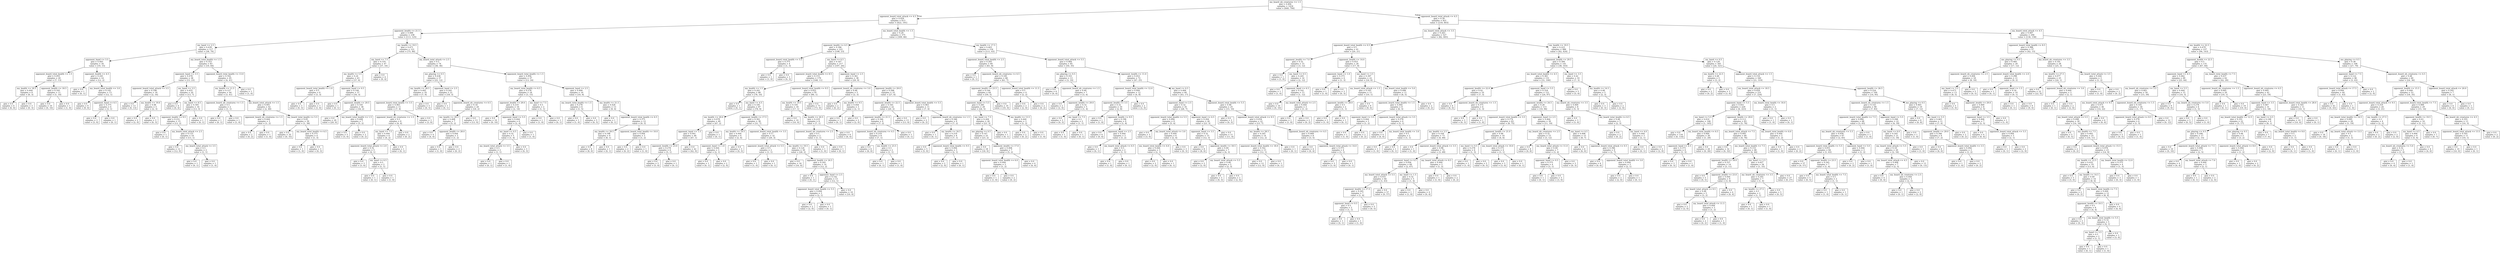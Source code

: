 digraph Tree {
node [shape=box] ;
0 [label="my_board_nb_creatures <= 1.5\ngini = 0.494\nsamples = 1434\nvalue = [640, 794]"] ;
1 [label="opponent_board_total_attack <= 4.5\ngini = 0.429\nsamples = 613\nvalue = [422, 191]"] ;
0 -> 1 [labeldistance=2.5, labelangle=45, headlabel="True"] ;
2 [label="opponent_health <= 21.5\ngini = 0.499\nsamples = 238\nvalue = [113, 125]"] ;
1 -> 2 ;
3 [label="my_hand <= 2.5\ngini = 0.439\nsamples = 117\nvalue = [38, 79]"] ;
2 -> 3 ;
4 [label="opponent_hand <= 3.5\ngini = 0.493\nsamples = 34\nvalue = [19, 15]"] ;
3 -> 4 ;
5 [label="opponent_board_total_health <= 1.5\ngini = 0.455\nsamples = 20\nvalue = [7, 13]"] ;
4 -> 5 ;
6 [label="my_health <= 18.5\ngini = 0.444\nsamples = 9\nvalue = [6, 3]"] ;
5 -> 6 ;
7 [label="gini = 0.0\nsamples = 6\nvalue = [6, 0]"] ;
6 -> 7 ;
8 [label="gini = 0.0\nsamples = 3\nvalue = [0, 3]"] ;
6 -> 8 ;
9 [label="opponent_health <= 18.5\ngini = 0.165\nsamples = 11\nvalue = [1, 10]"] ;
5 -> 9 ;
10 [label="gini = 0.0\nsamples = 10\nvalue = [0, 10]"] ;
9 -> 10 ;
11 [label="gini = 0.0\nsamples = 1\nvalue = [1, 0]"] ;
9 -> 11 ;
12 [label="opponent_health <= 4.5\ngini = 0.245\nsamples = 14\nvalue = [12, 2]"] ;
4 -> 12 ;
13 [label="gini = 0.0\nsamples = 1\nvalue = [0, 1]"] ;
12 -> 13 ;
14 [label="my_board_total_health <= 3.0\ngini = 0.142\nsamples = 13\nvalue = [12, 1]"] ;
12 -> 14 ;
15 [label="gini = 0.0\nsamples = 9\nvalue = [9, 0]"] ;
14 -> 15 ;
16 [label="opponent_hand <= 6.5\ngini = 0.375\nsamples = 4\nvalue = [3, 1]"] ;
14 -> 16 ;
17 [label="gini = 0.0\nsamples = 3\nvalue = [3, 0]"] ;
16 -> 17 ;
18 [label="gini = 0.0\nsamples = 1\nvalue = [0, 1]"] ;
16 -> 18 ;
19 [label="my_board_total_health <= 1.5\ngini = 0.353\nsamples = 83\nvalue = [19, 64]"] ;
3 -> 19 ;
20 [label="opponent_hand <= 3.5\ngini = 0.478\nsamples = 38\nvalue = [15, 23]"] ;
19 -> 20 ;
21 [label="opponent_board_total_attack <= 3.5\ngini = 0.198\nsamples = 18\nvalue = [2, 16]"] ;
20 -> 21 ;
22 [label="gini = 0.0\nsamples = 13\nvalue = [0, 13]"] ;
21 -> 22 ;
23 [label="my_health <= 19.0\ngini = 0.48\nsamples = 5\nvalue = [2, 3]"] ;
21 -> 23 ;
24 [label="gini = 0.0\nsamples = 2\nvalue = [2, 0]"] ;
23 -> 24 ;
25 [label="gini = 0.0\nsamples = 3\nvalue = [0, 3]"] ;
23 -> 25 ;
26 [label="my_hand <= 3.5\ngini = 0.455\nsamples = 20\nvalue = [13, 7]"] ;
20 -> 26 ;
27 [label="gini = 0.0\nsamples = 4\nvalue = [0, 4]"] ;
26 -> 27 ;
28 [label="my_hand <= 8.5\ngini = 0.305\nsamples = 16\nvalue = [13, 3]"] ;
26 -> 28 ;
29 [label="opponent_health <= 9.5\ngini = 0.231\nsamples = 15\nvalue = [13, 2]"] ;
28 -> 29 ;
30 [label="gini = 0.0\nsamples = 1\nvalue = [0, 1]"] ;
29 -> 30 ;
31 [label="my_board_total_attack <= 2.5\ngini = 0.133\nsamples = 14\nvalue = [13, 1]"] ;
29 -> 31 ;
32 [label="gini = 0.0\nsamples = 12\nvalue = [12, 0]"] ;
31 -> 32 ;
33 [label="my_board_total_attack <= 3.5\ngini = 0.5\nsamples = 2\nvalue = [1, 1]"] ;
31 -> 33 ;
34 [label="gini = 0.0\nsamples = 1\nvalue = [0, 1]"] ;
33 -> 34 ;
35 [label="gini = 0.0\nsamples = 1\nvalue = [1, 0]"] ;
33 -> 35 ;
36 [label="gini = 0.0\nsamples = 1\nvalue = [0, 1]"] ;
28 -> 36 ;
37 [label="opponent_board_total_health <= 13.0\ngini = 0.162\nsamples = 45\nvalue = [4, 41]"] ;
19 -> 37 ;
38 [label="my_health <= 11.5\ngini = 0.127\nsamples = 44\nvalue = [3, 41]"] ;
37 -> 38 ;
39 [label="opponent_board_nb_creatures <= 1.5\ngini = 0.5\nsamples = 2\nvalue = [1, 1]"] ;
38 -> 39 ;
40 [label="gini = 0.0\nsamples = 1\nvalue = [0, 1]"] ;
39 -> 40 ;
41 [label="gini = 0.0\nsamples = 1\nvalue = [1, 0]"] ;
39 -> 41 ;
42 [label="my_board_total_attack <= 1.5\ngini = 0.091\nsamples = 42\nvalue = [2, 40]"] ;
38 -> 42 ;
43 [label="opponent_board_nb_creatures <= 1.5\ngini = 0.444\nsamples = 3\nvalue = [1, 2]"] ;
42 -> 43 ;
44 [label="gini = 0.0\nsamples = 2\nvalue = [0, 2]"] ;
43 -> 44 ;
45 [label="gini = 0.0\nsamples = 1\nvalue = [1, 0]"] ;
43 -> 45 ;
46 [label="my_board_total_health <= 5.5\ngini = 0.05\nsamples = 39\nvalue = [1, 38]"] ;
42 -> 46 ;
47 [label="gini = 0.0\nsamples = 35\nvalue = [0, 35]"] ;
46 -> 47 ;
48 [label="my_board_total_health <= 6.5\ngini = 0.375\nsamples = 4\nvalue = [1, 3]"] ;
46 -> 48 ;
49 [label="gini = 0.0\nsamples = 1\nvalue = [1, 0]"] ;
48 -> 49 ;
50 [label="gini = 0.0\nsamples = 3\nvalue = [0, 3]"] ;
48 -> 50 ;
51 [label="gini = 0.0\nsamples = 1\nvalue = [1, 0]"] ;
37 -> 51 ;
52 [label="my_health <= 19.5\ngini = 0.471\nsamples = 121\nvalue = [75, 46]"] ;
2 -> 52 ;
53 [label="my_hand <= 7.5\ngini = 0.335\nsamples = 47\nvalue = [37, 10]"] ;
52 -> 53 ;
54 [label="my_health <= 5.5\ngini = 0.24\nsamples = 43\nvalue = [37, 6]"] ;
53 -> 54 ;
55 [label="opponent_board_total_health <= 1.0\ngini = 0.5\nsamples = 6\nvalue = [3, 3]"] ;
54 -> 55 ;
56 [label="gini = 0.0\nsamples = 3\nvalue = [0, 3]"] ;
55 -> 56 ;
57 [label="gini = 0.0\nsamples = 3\nvalue = [3, 0]"] ;
55 -> 57 ;
58 [label="opponent_hand <= 0.5\ngini = 0.149\nsamples = 37\nvalue = [34, 3]"] ;
54 -> 58 ;
59 [label="gini = 0.0\nsamples = 1\nvalue = [0, 1]"] ;
58 -> 59 ;
60 [label="opponent_health <= 29.5\ngini = 0.105\nsamples = 36\nvalue = [34, 2]"] ;
58 -> 60 ;
61 [label="gini = 0.0\nsamples = 29\nvalue = [29, 0]"] ;
60 -> 61 ;
62 [label="my_board_total_health <= 1.5\ngini = 0.408\nsamples = 7\nvalue = [5, 2]"] ;
60 -> 62 ;
63 [label="gini = 0.0\nsamples = 5\nvalue = [5, 0]"] ;
62 -> 63 ;
64 [label="gini = 0.0\nsamples = 2\nvalue = [0, 2]"] ;
62 -> 64 ;
65 [label="gini = 0.0\nsamples = 4\nvalue = [0, 4]"] ;
53 -> 65 ;
66 [label="my_board_total_attack <= 2.5\ngini = 0.5\nsamples = 74\nvalue = [38, 36]"] ;
52 -> 66 ;
67 [label="me_playing <= 0.5\ngini = 0.438\nsamples = 37\nvalue = [25, 12]"] ;
66 -> 67 ;
68 [label="my_health <= 28.5\ngini = 0.492\nsamples = 16\nvalue = [7, 9]"] ;
67 -> 68 ;
69 [label="opponent_board_total_health <= 3.5\ngini = 0.463\nsamples = 11\nvalue = [7, 4]"] ;
68 -> 69 ;
70 [label="opponent_board_nb_creatures <= 1.5\ngini = 0.5\nsamples = 8\nvalue = [4, 4]"] ;
69 -> 70 ;
71 [label="my_hand <= 7.5\ngini = 0.444\nsamples = 6\nvalue = [4, 2]"] ;
70 -> 71 ;
72 [label="opponent_board_total_attack <= 2.0\ngini = 0.32\nsamples = 5\nvalue = [4, 1]"] ;
71 -> 72 ;
73 [label="gini = 0.0\nsamples = 3\nvalue = [3, 0]"] ;
72 -> 73 ;
74 [label="my_hand <= 6.5\ngini = 0.5\nsamples = 2\nvalue = [1, 1]"] ;
72 -> 74 ;
75 [label="gini = 0.0\nsamples = 1\nvalue = [0, 1]"] ;
74 -> 75 ;
76 [label="gini = 0.0\nsamples = 1\nvalue = [1, 0]"] ;
74 -> 76 ;
77 [label="gini = 0.0\nsamples = 1\nvalue = [0, 1]"] ;
71 -> 77 ;
78 [label="gini = 0.0\nsamples = 2\nvalue = [0, 2]"] ;
70 -> 78 ;
79 [label="gini = 0.0\nsamples = 3\nvalue = [3, 0]"] ;
69 -> 79 ;
80 [label="gini = 0.0\nsamples = 5\nvalue = [0, 5]"] ;
68 -> 80 ;
81 [label="opponent_hand <= 2.5\ngini = 0.245\nsamples = 21\nvalue = [18, 3]"] ;
67 -> 81 ;
82 [label="gini = 0.0\nsamples = 1\nvalue = [0, 1]"] ;
81 -> 82 ;
83 [label="opponent_board_nb_creatures <= 0.5\ngini = 0.18\nsamples = 20\nvalue = [18, 2]"] ;
81 -> 83 ;
84 [label="my_health <= 29.5\ngini = 0.408\nsamples = 7\nvalue = [5, 2]"] ;
83 -> 84 ;
85 [label="gini = 0.0\nsamples = 4\nvalue = [4, 0]"] ;
84 -> 85 ;
86 [label="opponent_health <= 28.0\ngini = 0.444\nsamples = 3\nvalue = [1, 2]"] ;
84 -> 86 ;
87 [label="gini = 0.0\nsamples = 1\nvalue = [1, 0]"] ;
86 -> 87 ;
88 [label="gini = 0.0\nsamples = 2\nvalue = [0, 2]"] ;
86 -> 88 ;
89 [label="gini = 0.0\nsamples = 13\nvalue = [13, 0]"] ;
83 -> 89 ;
90 [label="opponent_board_total_health <= 1.5\ngini = 0.456\nsamples = 37\nvalue = [13, 24]"] ;
66 -> 90 ;
91 [label="my_board_total_health <= 6.5\ngini = 0.278\nsamples = 18\nvalue = [3, 15]"] ;
90 -> 91 ;
92 [label="opponent_health <= 29.0\ngini = 0.219\nsamples = 16\nvalue = [2, 14]"] ;
91 -> 92 ;
93 [label="gini = 0.0\nsamples = 10\nvalue = [0, 10]"] ;
92 -> 93 ;
94 [label="opponent_hand <= 5.5\ngini = 0.444\nsamples = 6\nvalue = [2, 4]"] ;
92 -> 94 ;
95 [label="my_hand <= 4.5\ngini = 0.32\nsamples = 5\nvalue = [1, 4]"] ;
94 -> 95 ;
96 [label="my_board_total_attack <= 3.5\ngini = 0.5\nsamples = 2\nvalue = [1, 1]"] ;
95 -> 96 ;
97 [label="gini = 0.0\nsamples = 1\nvalue = [0, 1]"] ;
96 -> 97 ;
98 [label="gini = 0.0\nsamples = 1\nvalue = [1, 0]"] ;
96 -> 98 ;
99 [label="gini = 0.0\nsamples = 3\nvalue = [0, 3]"] ;
95 -> 99 ;
100 [label="gini = 0.0\nsamples = 1\nvalue = [1, 0]"] ;
94 -> 100 ;
101 [label="my_hand <= 7.5\ngini = 0.5\nsamples = 2\nvalue = [1, 1]"] ;
91 -> 101 ;
102 [label="gini = 0.0\nsamples = 1\nvalue = [1, 0]"] ;
101 -> 102 ;
103 [label="gini = 0.0\nsamples = 1\nvalue = [0, 1]"] ;
101 -> 103 ;
104 [label="opponent_hand <= 2.5\ngini = 0.499\nsamples = 19\nvalue = [10, 9]"] ;
90 -> 104 ;
105 [label="my_board_total_health <= 1.5\ngini = 0.278\nsamples = 6\nvalue = [1, 5]"] ;
104 -> 105 ;
106 [label="gini = 0.0\nsamples = 1\nvalue = [1, 0]"] ;
105 -> 106 ;
107 [label="gini = 0.0\nsamples = 5\nvalue = [0, 5]"] ;
105 -> 107 ;
108 [label="my_health <= 21.5\ngini = 0.426\nsamples = 13\nvalue = [9, 4]"] ;
104 -> 108 ;
109 [label="gini = 0.0\nsamples = 1\nvalue = [0, 1]"] ;
108 -> 109 ;
110 [label="opponent_board_total_health <= 6.5\ngini = 0.375\nsamples = 12\nvalue = [9, 3]"] ;
108 -> 110 ;
111 [label="my_health <= 29.5\ngini = 0.198\nsamples = 9\nvalue = [8, 1]"] ;
110 -> 111 ;
112 [label="gini = 0.0\nsamples = 8\nvalue = [8, 0]"] ;
111 -> 112 ;
113 [label="gini = 0.0\nsamples = 1\nvalue = [0, 1]"] ;
111 -> 113 ;
114 [label="opponent_board_total_health <= 10.0\ngini = 0.444\nsamples = 3\nvalue = [1, 2]"] ;
110 -> 114 ;
115 [label="gini = 0.0\nsamples = 2\nvalue = [0, 2]"] ;
114 -> 115 ;
116 [label="gini = 0.0\nsamples = 1\nvalue = [1, 0]"] ;
114 -> 116 ;
117 [label="my_board_total_health <= 1.5\ngini = 0.29\nsamples = 375\nvalue = [309, 66]"] ;
1 -> 117 ;
118 [label="opponent_health <= 4.5\ngini = 0.186\nsamples = 221\nvalue = [198, 23]"] ;
117 -> 118 ;
119 [label="opponent_board_total_health <= 5.5\ngini = 0.375\nsamples = 4\nvalue = [1, 3]"] ;
118 -> 119 ;
120 [label="gini = 0.0\nsamples = 1\nvalue = [1, 0]"] ;
119 -> 120 ;
121 [label="gini = 0.0\nsamples = 3\nvalue = [0, 3]"] ;
119 -> 121 ;
122 [label="my_hand <= 6.5\ngini = 0.167\nsamples = 217\nvalue = [197, 20]"] ;
118 -> 122 ;
123 [label="opponent_board_total_health <= 8.5\ngini = 0.115\nsamples = 179\nvalue = [168, 11]"] ;
122 -> 123 ;
124 [label="my_health <= 1.5\ngini = 0.201\nsamples = 88\nvalue = [78, 10]"] ;
123 -> 124 ;
125 [label="gini = 0.0\nsamples = 1\nvalue = [0, 1]"] ;
124 -> 125 ;
126 [label="my_hand <= 4.5\ngini = 0.185\nsamples = 87\nvalue = [78, 9]"] ;
124 -> 126 ;
127 [label="my_health <= 29.0\ngini = 0.078\nsamples = 49\nvalue = [47, 2]"] ;
126 -> 127 ;
128 [label="opponent_hand <= 1.5\ngini = 0.041\nsamples = 48\nvalue = [47, 1]"] ;
127 -> 128 ;
129 [label="opponent_health <= 23.0\ngini = 0.278\nsamples = 6\nvalue = [5, 1]"] ;
128 -> 129 ;
130 [label="gini = 0.0\nsamples = 5\nvalue = [5, 0]"] ;
129 -> 130 ;
131 [label="gini = 0.0\nsamples = 1\nvalue = [0, 1]"] ;
129 -> 131 ;
132 [label="gini = 0.0\nsamples = 42\nvalue = [42, 0]"] ;
128 -> 132 ;
133 [label="gini = 0.0\nsamples = 1\nvalue = [0, 1]"] ;
127 -> 133 ;
134 [label="opponent_health <= 17.5\ngini = 0.301\nsamples = 38\nvalue = [31, 7]"] ;
126 -> 134 ;
135 [label="my_health <= 19.5\ngini = 0.444\nsamples = 6\nvalue = [2, 4]"] ;
134 -> 135 ;
136 [label="opponent_hand <= 1.0\ngini = 0.444\nsamples = 3\nvalue = [2, 1]"] ;
135 -> 136 ;
137 [label="gini = 0.0\nsamples = 1\nvalue = [0, 1]"] ;
136 -> 137 ;
138 [label="gini = 0.0\nsamples = 2\nvalue = [2, 0]"] ;
136 -> 138 ;
139 [label="gini = 0.0\nsamples = 3\nvalue = [0, 3]"] ;
135 -> 139 ;
140 [label="opponent_board_total_health <= 3.5\ngini = 0.17\nsamples = 32\nvalue = [29, 3]"] ;
134 -> 140 ;
141 [label="opponent_board_total_attack <= 5.5\ngini = 0.5\nsamples = 2\nvalue = [1, 1]"] ;
140 -> 141 ;
142 [label="gini = 0.0\nsamples = 1\nvalue = [1, 0]"] ;
141 -> 142 ;
143 [label="gini = 0.0\nsamples = 1\nvalue = [0, 1]"] ;
141 -> 143 ;
144 [label="my_health <= 19.5\ngini = 0.124\nsamples = 30\nvalue = [28, 2]"] ;
140 -> 144 ;
145 [label="gini = 0.0\nsamples = 16\nvalue = [16, 0]"] ;
144 -> 145 ;
146 [label="opponent_health <= 24.5\ngini = 0.245\nsamples = 14\nvalue = [12, 2]"] ;
144 -> 146 ;
147 [label="gini = 0.0\nsamples = 1\nvalue = [0, 1]"] ;
146 -> 147 ;
148 [label="opponent_hand <= 2.5\ngini = 0.142\nsamples = 13\nvalue = [12, 1]"] ;
146 -> 148 ;
149 [label="opponent_board_total_health <= 5.5\ngini = 0.444\nsamples = 3\nvalue = [2, 1]"] ;
148 -> 149 ;
150 [label="gini = 0.0\nsamples = 2\nvalue = [2, 0]"] ;
149 -> 150 ;
151 [label="gini = 0.0\nsamples = 1\nvalue = [0, 1]"] ;
149 -> 151 ;
152 [label="gini = 0.0\nsamples = 10\nvalue = [10, 0]"] ;
148 -> 152 ;
153 [label="opponent_board_total_health <= 9.5\ngini = 0.022\nsamples = 91\nvalue = [90, 1]"] ;
123 -> 153 ;
154 [label="my_health <= 19.5\ngini = 0.105\nsamples = 18\nvalue = [17, 1]"] ;
153 -> 154 ;
155 [label="gini = 0.0\nsamples = 10\nvalue = [10, 0]"] ;
154 -> 155 ;
156 [label="my_health <= 20.5\ngini = 0.219\nsamples = 8\nvalue = [7, 1]"] ;
154 -> 156 ;
157 [label="opponent_board_nb_creatures <= 2.5\ngini = 0.5\nsamples = 2\nvalue = [1, 1]"] ;
156 -> 157 ;
158 [label="gini = 0.0\nsamples = 1\nvalue = [1, 0]"] ;
157 -> 158 ;
159 [label="gini = 0.0\nsamples = 1\nvalue = [0, 1]"] ;
157 -> 159 ;
160 [label="gini = 0.0\nsamples = 6\nvalue = [6, 0]"] ;
156 -> 160 ;
161 [label="gini = 0.0\nsamples = 73\nvalue = [73, 0]"] ;
153 -> 161 ;
162 [label="opponent_hand <= 2.5\ngini = 0.361\nsamples = 38\nvalue = [29, 9]"] ;
122 -> 162 ;
163 [label="opponent_board_nb_creatures <= 3.0\ngini = 0.48\nsamples = 5\nvalue = [2, 3]"] ;
162 -> 163 ;
164 [label="gini = 0.0\nsamples = 2\nvalue = [0, 2]"] ;
163 -> 164 ;
165 [label="my_health <= 9.5\ngini = 0.444\nsamples = 3\nvalue = [2, 1]"] ;
163 -> 165 ;
166 [label="gini = 0.0\nsamples = 1\nvalue = [0, 1]"] ;
165 -> 166 ;
167 [label="gini = 0.0\nsamples = 2\nvalue = [2, 0]"] ;
165 -> 167 ;
168 [label="opponent_health <= 29.0\ngini = 0.298\nsamples = 33\nvalue = [27, 6]"] ;
162 -> 168 ;
169 [label="opponent_health <= 22.5\ngini = 0.165\nsamples = 22\nvalue = [20, 2]"] ;
168 -> 169 ;
170 [label="opponent_health <= 21.5\ngini = 0.346\nsamples = 9\nvalue = [7, 2]"] ;
169 -> 170 ;
171 [label="opponent_board_nb_creatures <= 4.5\ngini = 0.219\nsamples = 8\nvalue = [7, 1]"] ;
170 -> 171 ;
172 [label="gini = 0.0\nsamples = 6\nvalue = [6, 0]"] ;
171 -> 172 ;
173 [label="my_health <= 23.5\ngini = 0.5\nsamples = 2\nvalue = [1, 1]"] ;
171 -> 173 ;
174 [label="gini = 0.0\nsamples = 1\nvalue = [0, 1]"] ;
173 -> 174 ;
175 [label="gini = 0.0\nsamples = 1\nvalue = [1, 0]"] ;
173 -> 175 ;
176 [label="gini = 0.0\nsamples = 1\nvalue = [0, 1]"] ;
170 -> 176 ;
177 [label="gini = 0.0\nsamples = 13\nvalue = [13, 0]"] ;
169 -> 177 ;
178 [label="opponent_board_total_health <= 5.5\ngini = 0.463\nsamples = 11\nvalue = [7, 4]"] ;
168 -> 178 ;
179 [label="gini = 0.0\nsamples = 2\nvalue = [0, 2]"] ;
178 -> 179 ;
180 [label="opponent_board_nb_creatures <= 1.5\ngini = 0.346\nsamples = 9\nvalue = [7, 2]"] ;
178 -> 180 ;
181 [label="gini = 0.0\nsamples = 1\nvalue = [0, 1]"] ;
180 -> 181 ;
182 [label="my_health <= 24.5\ngini = 0.219\nsamples = 8\nvalue = [7, 1]"] ;
180 -> 182 ;
183 [label="gini = 0.0\nsamples = 5\nvalue = [5, 0]"] ;
182 -> 183 ;
184 [label="opponent_board_total_health <= 9.5\ngini = 0.444\nsamples = 3\nvalue = [2, 1]"] ;
182 -> 184 ;
185 [label="gini = 0.0\nsamples = 2\nvalue = [2, 0]"] ;
184 -> 185 ;
186 [label="gini = 0.0\nsamples = 1\nvalue = [0, 1]"] ;
184 -> 186 ;
187 [label="my_health <= 17.5\ngini = 0.403\nsamples = 154\nvalue = [111, 43]"] ;
117 -> 187 ;
188 [label="opponent_board_total_health <= 2.5\ngini = 0.205\nsamples = 69\nvalue = [61, 8]"] ;
187 -> 188 ;
189 [label="gini = 0.0\nsamples = 1\nvalue = [0, 1]"] ;
188 -> 189 ;
190 [label="opponent_board_nb_creatures <= 6.5\ngini = 0.185\nsamples = 68\nvalue = [61, 7]"] ;
188 -> 190 ;
191 [label="opponent_health <= 23.5\ngini = 0.144\nsamples = 64\nvalue = [59, 5]"] ;
190 -> 191 ;
192 [label="opponent_hand <= 5.5\ngini = 0.285\nsamples = 29\nvalue = [24, 5]"] ;
191 -> 192 ;
193 [label="my_hand <= 7.5\ngini = 0.204\nsamples = 26\nvalue = [23, 3]"] ;
192 -> 193 ;
194 [label="me_playing <= 0.5\ngini = 0.147\nsamples = 25\nvalue = [23, 2]"] ;
193 -> 194 ;
195 [label="gini = 0.0\nsamples = 18\nvalue = [18, 0]"] ;
194 -> 195 ;
196 [label="opponent_health <= 17.0\ngini = 0.408\nsamples = 7\nvalue = [5, 2]"] ;
194 -> 196 ;
197 [label="opponent_board_total_health <= 6.0\ngini = 0.444\nsamples = 3\nvalue = [1, 2]"] ;
196 -> 197 ;
198 [label="gini = 0.0\nsamples = 1\nvalue = [1, 0]"] ;
197 -> 198 ;
199 [label="gini = 0.0\nsamples = 2\nvalue = [0, 2]"] ;
197 -> 199 ;
200 [label="gini = 0.0\nsamples = 4\nvalue = [4, 0]"] ;
196 -> 200 ;
201 [label="gini = 0.0\nsamples = 1\nvalue = [0, 1]"] ;
193 -> 201 ;
202 [label="my_health <= 13.5\ngini = 0.444\nsamples = 3\nvalue = [1, 2]"] ;
192 -> 202 ;
203 [label="gini = 0.0\nsamples = 2\nvalue = [0, 2]"] ;
202 -> 203 ;
204 [label="gini = 0.0\nsamples = 1\nvalue = [1, 0]"] ;
202 -> 204 ;
205 [label="gini = 0.0\nsamples = 35\nvalue = [35, 0]"] ;
191 -> 205 ;
206 [label="opponent_board_total_health <= 11.5\ngini = 0.5\nsamples = 4\nvalue = [2, 2]"] ;
190 -> 206 ;
207 [label="gini = 0.0\nsamples = 2\nvalue = [2, 0]"] ;
206 -> 207 ;
208 [label="gini = 0.0\nsamples = 2\nvalue = [0, 2]"] ;
206 -> 208 ;
209 [label="opponent_board_total_attack <= 5.5\ngini = 0.484\nsamples = 85\nvalue = [50, 35]"] ;
187 -> 209 ;
210 [label="me_playing <= 0.5\ngini = 0.355\nsamples = 13\nvalue = [3, 10]"] ;
209 -> 210 ;
211 [label="gini = 0.0\nsamples = 6\nvalue = [0, 6]"] ;
210 -> 211 ;
212 [label="opponent_board_nb_creatures <= 1.5\ngini = 0.49\nsamples = 7\nvalue = [3, 4]"] ;
210 -> 212 ;
213 [label="gini = 0.0\nsamples = 2\nvalue = [2, 0]"] ;
212 -> 213 ;
214 [label="opponent_health <= 29.0\ngini = 0.32\nsamples = 5\nvalue = [1, 4]"] ;
212 -> 214 ;
215 [label="gini = 0.0\nsamples = 3\nvalue = [0, 3]"] ;
214 -> 215 ;
216 [label="my_hand <= 7.5\ngini = 0.5\nsamples = 2\nvalue = [1, 1]"] ;
214 -> 216 ;
217 [label="gini = 0.0\nsamples = 1\nvalue = [1, 0]"] ;
216 -> 217 ;
218 [label="gini = 0.0\nsamples = 1\nvalue = [0, 1]"] ;
216 -> 218 ;
219 [label="opponent_health <= 11.0\ngini = 0.453\nsamples = 72\nvalue = [47, 25]"] ;
209 -> 219 ;
220 [label="opponent_board_total_health <= 12.0\ngini = 0.444\nsamples = 12\nvalue = [4, 8]"] ;
219 -> 220 ;
221 [label="opponent_health <= 3.5\ngini = 0.32\nsamples = 10\nvalue = [2, 8]"] ;
220 -> 221 ;
222 [label="gini = 0.0\nsamples = 1\nvalue = [1, 0]"] ;
221 -> 222 ;
223 [label="opponent_health <= 9.5\ngini = 0.198\nsamples = 9\nvalue = [1, 8]"] ;
221 -> 223 ;
224 [label="gini = 0.0\nsamples = 6\nvalue = [0, 6]"] ;
223 -> 224 ;
225 [label="opponent_hand <= 2.5\ngini = 0.444\nsamples = 3\nvalue = [1, 2]"] ;
223 -> 225 ;
226 [label="gini = 0.0\nsamples = 1\nvalue = [0, 1]"] ;
225 -> 226 ;
227 [label="my_board_total_attack <= 6.5\ngini = 0.5\nsamples = 2\nvalue = [1, 1]"] ;
225 -> 227 ;
228 [label="gini = 0.0\nsamples = 1\nvalue = [1, 0]"] ;
227 -> 228 ;
229 [label="gini = 0.0\nsamples = 1\nvalue = [0, 1]"] ;
227 -> 229 ;
230 [label="gini = 0.0\nsamples = 2\nvalue = [2, 0]"] ;
220 -> 230 ;
231 [label="my_hand <= 4.5\ngini = 0.406\nsamples = 60\nvalue = [43, 17]"] ;
219 -> 231 ;
232 [label="opponent_hand <= 2.5\ngini = 0.32\nsamples = 35\nvalue = [28, 7]"] ;
231 -> 232 ;
233 [label="opponent_board_total_health <= 5.5\ngini = 0.494\nsamples = 9\nvalue = [5, 4]"] ;
232 -> 233 ;
234 [label="gini = 0.0\nsamples = 3\nvalue = [3, 0]"] ;
233 -> 234 ;
235 [label="my_board_total_attack <= 3.0\ngini = 0.444\nsamples = 6\nvalue = [2, 4]"] ;
233 -> 235 ;
236 [label="my_board_total_health <= 4.0\ngini = 0.444\nsamples = 3\nvalue = [2, 1]"] ;
235 -> 236 ;
237 [label="gini = 0.0\nsamples = 2\nvalue = [2, 0]"] ;
236 -> 237 ;
238 [label="gini = 0.0\nsamples = 1\nvalue = [0, 1]"] ;
236 -> 238 ;
239 [label="gini = 0.0\nsamples = 3\nvalue = [0, 3]"] ;
235 -> 239 ;
240 [label="opponent_hand <= 4.5\ngini = 0.204\nsamples = 26\nvalue = [23, 3]"] ;
232 -> 240 ;
241 [label="opponent_hand <= 3.5\ngini = 0.32\nsamples = 15\nvalue = [12, 3]"] ;
240 -> 241 ;
242 [label="gini = 0.0\nsamples = 8\nvalue = [8, 0]"] ;
241 -> 242 ;
243 [label="opponent_health <= 18.5\ngini = 0.49\nsamples = 7\nvalue = [4, 3]"] ;
241 -> 243 ;
244 [label="gini = 0.0\nsamples = 2\nvalue = [2, 0]"] ;
243 -> 244 ;
245 [label="my_board_total_attack <= 5.5\ngini = 0.48\nsamples = 5\nvalue = [2, 3]"] ;
243 -> 245 ;
246 [label="gini = 0.0\nsamples = 3\nvalue = [0, 3]"] ;
245 -> 246 ;
247 [label="gini = 0.0\nsamples = 2\nvalue = [2, 0]"] ;
245 -> 247 ;
248 [label="gini = 0.0\nsamples = 11\nvalue = [11, 0]"] ;
240 -> 248 ;
249 [label="opponent_board_total_health <= 5.5\ngini = 0.48\nsamples = 25\nvalue = [15, 10]"] ;
231 -> 249 ;
250 [label="gini = 0.0\nsamples = 3\nvalue = [0, 3]"] ;
249 -> 250 ;
251 [label="opponent_board_total_attack <= 9.5\ngini = 0.434\nsamples = 22\nvalue = [15, 7]"] ;
249 -> 251 ;
252 [label="my_health <= 28.5\ngini = 0.245\nsamples = 14\nvalue = [12, 2]"] ;
251 -> 252 ;
253 [label="opponent_board_total_health <= 18.0\ngini = 0.142\nsamples = 13\nvalue = [12, 1]"] ;
252 -> 253 ;
254 [label="gini = 0.0\nsamples = 12\nvalue = [12, 0]"] ;
253 -> 254 ;
255 [label="gini = 0.0\nsamples = 1\nvalue = [0, 1]"] ;
253 -> 255 ;
256 [label="gini = 0.0\nsamples = 1\nvalue = [0, 1]"] ;
252 -> 256 ;
257 [label="opponent_board_nb_creatures <= 4.5\ngini = 0.469\nsamples = 8\nvalue = [3, 5]"] ;
251 -> 257 ;
258 [label="gini = 0.0\nsamples = 4\nvalue = [0, 4]"] ;
257 -> 258 ;
259 [label="opponent_board_total_attack <= 14.0\ngini = 0.375\nsamples = 4\nvalue = [3, 1]"] ;
257 -> 259 ;
260 [label="gini = 0.0\nsamples = 3\nvalue = [3, 0]"] ;
259 -> 260 ;
261 [label="gini = 0.0\nsamples = 1\nvalue = [0, 1]"] ;
259 -> 261 ;
262 [label="opponent_board_total_attack <= 4.5\ngini = 0.39\nsamples = 821\nvalue = [218, 603]"] ;
0 -> 262 [labeldistance=2.5, labelangle=-45, headlabel="False"] ;
263 [label="my_board_total_attack <= 3.5\ngini = 0.263\nsamples = 527\nvalue = [82, 445]"] ;
262 -> 263 ;
264 [label="opponent_board_total_health <= 0.5\ngini = 0.5\nsamples = 41\nvalue = [20, 21]"] ;
263 -> 264 ;
265 [label="opponent_health <= 7.0\ngini = 0.32\nsamples = 15\nvalue = [3, 12]"] ;
264 -> 265 ;
266 [label="gini = 0.0\nsamples = 1\nvalue = [1, 0]"] ;
265 -> 266 ;
267 [label="my_hand <= 0.5\ngini = 0.245\nsamples = 14\nvalue = [2, 12]"] ;
265 -> 267 ;
268 [label="gini = 0.0\nsamples = 1\nvalue = [1, 0]"] ;
267 -> 268 ;
269 [label="opponent_hand <= 6.5\ngini = 0.142\nsamples = 13\nvalue = [1, 12]"] ;
267 -> 269 ;
270 [label="gini = 0.0\nsamples = 10\nvalue = [0, 10]"] ;
269 -> 270 ;
271 [label="my_board_total_attack <= 2.5\ngini = 0.444\nsamples = 3\nvalue = [1, 2]"] ;
269 -> 271 ;
272 [label="gini = 0.0\nsamples = 1\nvalue = [1, 0]"] ;
271 -> 272 ;
273 [label="gini = 0.0\nsamples = 2\nvalue = [0, 2]"] ;
271 -> 273 ;
274 [label="opponent_health <= 14.0\ngini = 0.453\nsamples = 26\nvalue = [17, 9]"] ;
264 -> 274 ;
275 [label="opponent_hand <= 1.0\ngini = 0.375\nsamples = 4\nvalue = [1, 3]"] ;
274 -> 275 ;
276 [label="gini = 0.0\nsamples = 1\nvalue = [1, 0]"] ;
275 -> 276 ;
277 [label="gini = 0.0\nsamples = 3\nvalue = [0, 3]"] ;
275 -> 277 ;
278 [label="my_hand <= 3.5\ngini = 0.397\nsamples = 22\nvalue = [16, 6]"] ;
274 -> 278 ;
279 [label="my_board_total_attack <= 1.5\ngini = 0.165\nsamples = 11\nvalue = [10, 1]"] ;
278 -> 279 ;
280 [label="opponent_health <= 28.0\ngini = 0.5\nsamples = 2\nvalue = [1, 1]"] ;
279 -> 280 ;
281 [label="gini = 0.0\nsamples = 1\nvalue = [1, 0]"] ;
280 -> 281 ;
282 [label="gini = 0.0\nsamples = 1\nvalue = [0, 1]"] ;
280 -> 282 ;
283 [label="gini = 0.0\nsamples = 9\nvalue = [9, 0]"] ;
279 -> 283 ;
284 [label="my_board_total_health <= 5.0\ngini = 0.496\nsamples = 11\nvalue = [6, 5]"] ;
278 -> 284 ;
285 [label="opponent_board_total_health <= 1.5\ngini = 0.444\nsamples = 9\nvalue = [6, 3]"] ;
284 -> 285 ;
286 [label="opponent_hand <= 3.5\ngini = 0.444\nsamples = 3\nvalue = [1, 2]"] ;
285 -> 286 ;
287 [label="gini = 0.0\nsamples = 1\nvalue = [1, 0]"] ;
286 -> 287 ;
288 [label="gini = 0.0\nsamples = 2\nvalue = [0, 2]"] ;
286 -> 288 ;
289 [label="opponent_board_total_attack <= 3.5\ngini = 0.278\nsamples = 6\nvalue = [5, 1]"] ;
285 -> 289 ;
290 [label="gini = 0.0\nsamples = 4\nvalue = [4, 0]"] ;
289 -> 290 ;
291 [label="my_board_total_health <= 3.0\ngini = 0.5\nsamples = 2\nvalue = [1, 1]"] ;
289 -> 291 ;
292 [label="gini = 0.0\nsamples = 1\nvalue = [1, 0]"] ;
291 -> 292 ;
293 [label="gini = 0.0\nsamples = 1\nvalue = [0, 1]"] ;
291 -> 293 ;
294 [label="gini = 0.0\nsamples = 2\nvalue = [0, 2]"] ;
284 -> 294 ;
295 [label="my_health <= 19.5\ngini = 0.223\nsamples = 486\nvalue = [62, 424]"] ;
263 -> 295 ;
296 [label="opponent_health <= 29.5\ngini = 0.394\nsamples = 141\nvalue = [38, 103]"] ;
295 -> 296 ;
297 [label="my_board_total_health <= 4.5\ngini = 0.361\nsamples = 131\nvalue = [31, 100]"] ;
296 -> 297 ;
298 [label="opponent_health <= 22.0\ngini = 0.42\nsamples = 10\nvalue = [7, 3]"] ;
297 -> 298 ;
299 [label="gini = 0.0\nsamples = 6\nvalue = [6, 0]"] ;
298 -> 299 ;
300 [label="opponent_board_nb_creatures <= 1.5\ngini = 0.375\nsamples = 4\nvalue = [1, 3]"] ;
298 -> 300 ;
301 [label="gini = 0.0\nsamples = 3\nvalue = [0, 3]"] ;
300 -> 301 ;
302 [label="gini = 0.0\nsamples = 1\nvalue = [1, 0]"] ;
300 -> 302 ;
303 [label="opponent_hand <= 5.5\ngini = 0.318\nsamples = 121\nvalue = [24, 97]"] ;
297 -> 303 ;
304 [label="opponent_health <= 24.5\ngini = 0.28\nsamples = 113\nvalue = [19, 94]"] ;
303 -> 304 ;
305 [label="opponent_board_total_health <= 3.5\ngini = 0.174\nsamples = 83\nvalue = [8, 75]"] ;
304 -> 305 ;
306 [label="my_health <= 2.5\ngini = 0.104\nsamples = 73\nvalue = [4, 69]"] ;
305 -> 306 ;
307 [label="gini = 0.0\nsamples = 1\nvalue = [1, 0]"] ;
306 -> 307 ;
308 [label="opponent_board_total_attack <= 3.5\ngini = 0.08\nsamples = 72\nvalue = [3, 69]"] ;
306 -> 308 ;
309 [label="opponent_hand <= 4.5\ngini = 0.056\nsamples = 69\nvalue = [2, 67]"] ;
308 -> 309 ;
310 [label="my_board_total_attack <= 5.5\ngini = 0.031\nsamples = 64\nvalue = [1, 63]"] ;
309 -> 310 ;
311 [label="opponent_health <= 17.5\ngini = 0.245\nsamples = 7\nvalue = [1, 6]"] ;
310 -> 311 ;
312 [label="opponent_hand <= 0.5\ngini = 0.5\nsamples = 2\nvalue = [1, 1]"] ;
311 -> 312 ;
313 [label="gini = 0.0\nsamples = 1\nvalue = [0, 1]"] ;
312 -> 313 ;
314 [label="gini = 0.0\nsamples = 1\nvalue = [1, 0]"] ;
312 -> 314 ;
315 [label="gini = 0.0\nsamples = 5\nvalue = [0, 5]"] ;
311 -> 315 ;
316 [label="gini = 0.0\nsamples = 57\nvalue = [0, 57]"] ;
310 -> 316 ;
317 [label="my_hand <= 1.5\ngini = 0.32\nsamples = 5\nvalue = [1, 4]"] ;
309 -> 317 ;
318 [label="gini = 0.0\nsamples = 1\nvalue = [1, 0]"] ;
317 -> 318 ;
319 [label="gini = 0.0\nsamples = 4\nvalue = [0, 4]"] ;
317 -> 319 ;
320 [label="my_board_total_attack <= 8.5\ngini = 0.444\nsamples = 3\nvalue = [1, 2]"] ;
308 -> 320 ;
321 [label="gini = 0.0\nsamples = 1\nvalue = [1, 0]"] ;
320 -> 321 ;
322 [label="gini = 0.0\nsamples = 2\nvalue = [0, 2]"] ;
320 -> 322 ;
323 [label="opponent_health <= 21.0\ngini = 0.48\nsamples = 10\nvalue = [4, 6]"] ;
305 -> 323 ;
324 [label="my_hand <= 0.5\ngini = 0.278\nsamples = 6\nvalue = [1, 5]"] ;
323 -> 324 ;
325 [label="gini = 0.0\nsamples = 1\nvalue = [1, 0]"] ;
324 -> 325 ;
326 [label="gini = 0.0\nsamples = 5\nvalue = [0, 5]"] ;
324 -> 326 ;
327 [label="my_board_total_attack <= 10.0\ngini = 0.375\nsamples = 4\nvalue = [3, 1]"] ;
323 -> 327 ;
328 [label="gini = 0.0\nsamples = 3\nvalue = [3, 0]"] ;
327 -> 328 ;
329 [label="gini = 0.0\nsamples = 1\nvalue = [0, 1]"] ;
327 -> 329 ;
330 [label="opponent_hand <= 2.5\ngini = 0.464\nsamples = 30\nvalue = [11, 19]"] ;
304 -> 330 ;
331 [label="my_board_nb_creatures <= 2.5\ngini = 0.32\nsamples = 15\nvalue = [3, 12]"] ;
330 -> 331 ;
332 [label="gini = 0.0\nsamples = 8\nvalue = [0, 8]"] ;
331 -> 332 ;
333 [label="my_board_total_attack <= 11.0\ngini = 0.49\nsamples = 7\nvalue = [3, 4]"] ;
331 -> 333 ;
334 [label="opponent_hand <= 0.5\ngini = 0.375\nsamples = 4\nvalue = [3, 1]"] ;
333 -> 334 ;
335 [label="gini = 0.0\nsamples = 1\nvalue = [0, 1]"] ;
334 -> 335 ;
336 [label="gini = 0.0\nsamples = 3\nvalue = [3, 0]"] ;
334 -> 336 ;
337 [label="gini = 0.0\nsamples = 3\nvalue = [0, 3]"] ;
333 -> 337 ;
338 [label="my_hand <= 4.5\ngini = 0.498\nsamples = 15\nvalue = [8, 7]"] ;
330 -> 338 ;
339 [label="gini = 0.0\nsamples = 6\nvalue = [6, 0]"] ;
338 -> 339 ;
340 [label="opponent_board_total_attack <= 0.5\ngini = 0.346\nsamples = 9\nvalue = [2, 7]"] ;
338 -> 340 ;
341 [label="gini = 0.0\nsamples = 6\nvalue = [0, 6]"] ;
340 -> 341 ;
342 [label="opponent_board_total_health <= 3.0\ngini = 0.444\nsamples = 3\nvalue = [2, 1]"] ;
340 -> 342 ;
343 [label="gini = 0.0\nsamples = 2\nvalue = [2, 0]"] ;
342 -> 343 ;
344 [label="gini = 0.0\nsamples = 1\nvalue = [0, 1]"] ;
342 -> 344 ;
345 [label="my_board_nb_creatures <= 3.5\ngini = 0.469\nsamples = 8\nvalue = [5, 3]"] ;
303 -> 345 ;
346 [label="gini = 0.0\nsamples = 3\nvalue = [3, 0]"] ;
345 -> 346 ;
347 [label="my_board_total_health <= 6.5\ngini = 0.48\nsamples = 5\nvalue = [2, 3]"] ;
345 -> 347 ;
348 [label="gini = 0.0\nsamples = 2\nvalue = [0, 2]"] ;
347 -> 348 ;
349 [label="my_hand <= 4.0\ngini = 0.444\nsamples = 3\nvalue = [2, 1]"] ;
347 -> 349 ;
350 [label="gini = 0.0\nsamples = 1\nvalue = [0, 1]"] ;
349 -> 350 ;
351 [label="gini = 0.0\nsamples = 2\nvalue = [2, 0]"] ;
349 -> 351 ;
352 [label="my_hand <= 3.5\ngini = 0.42\nsamples = 10\nvalue = [7, 3]"] ;
296 -> 352 ;
353 [label="gini = 0.0\nsamples = 5\nvalue = [5, 0]"] ;
352 -> 353 ;
354 [label="my_health <= 14.5\ngini = 0.48\nsamples = 5\nvalue = [2, 3]"] ;
352 -> 354 ;
355 [label="gini = 0.0\nsamples = 3\nvalue = [0, 3]"] ;
354 -> 355 ;
356 [label="gini = 0.0\nsamples = 2\nvalue = [2, 0]"] ;
354 -> 356 ;
357 [label="my_hand <= 0.5\ngini = 0.129\nsamples = 345\nvalue = [24, 321]"] ;
295 -> 357 ;
358 [label="my_health <= 22.5\ngini = 0.48\nsamples = 5\nvalue = [3, 2]"] ;
357 -> 358 ;
359 [label="gini = 0.0\nsamples = 2\nvalue = [0, 2]"] ;
358 -> 359 ;
360 [label="gini = 0.0\nsamples = 3\nvalue = [3, 0]"] ;
358 -> 360 ;
361 [label="opponent_board_total_attack <= 1.5\ngini = 0.116\nsamples = 340\nvalue = [21, 319]"] ;
357 -> 361 ;
362 [label="my_board_total_attack <= 18.5\ngini = 0.059\nsamples = 231\nvalue = [7, 224]"] ;
361 -> 362 ;
363 [label="opponent_hand <= 5.5\ngini = 0.051\nsamples = 229\nvalue = [6, 223]"] ;
362 -> 363 ;
364 [label="my_hand <= 5.5\ngini = 0.014\nsamples = 146\nvalue = [1, 145]"] ;
363 -> 364 ;
365 [label="gini = 0.0\nsamples = 116\nvalue = [0, 116]"] ;
364 -> 365 ;
366 [label="my_board_total_health <= 6.5\ngini = 0.064\nsamples = 30\nvalue = [1, 29]"] ;
364 -> 366 ;
367 [label="opponent_hand <= 4.5\ngini = 0.375\nsamples = 4\nvalue = [1, 3]"] ;
366 -> 367 ;
368 [label="gini = 0.0\nsamples = 3\nvalue = [0, 3]"] ;
367 -> 368 ;
369 [label="gini = 0.0\nsamples = 1\nvalue = [1, 0]"] ;
367 -> 369 ;
370 [label="gini = 0.0\nsamples = 26\nvalue = [0, 26]"] ;
366 -> 370 ;
371 [label="opponent_health <= 29.0\ngini = 0.113\nsamples = 83\nvalue = [5, 78]"] ;
363 -> 371 ;
372 [label="my_board_total_attack <= 7.5\ngini = 0.095\nsamples = 80\nvalue = [4, 76]"] ;
371 -> 372 ;
373 [label="gini = 0.0\nsamples = 32\nvalue = [0, 32]"] ;
372 -> 373 ;
374 [label="my_board_total_health <= 7.5\ngini = 0.153\nsamples = 48\nvalue = [4, 44]"] ;
372 -> 374 ;
375 [label="opponent_health <= 18.0\ngini = 0.337\nsamples = 14\nvalue = [3, 11]"] ;
374 -> 375 ;
376 [label="gini = 0.0\nsamples = 5\nvalue = [0, 5]"] ;
375 -> 376 ;
377 [label="opponent_health <= 23.0\ngini = 0.444\nsamples = 9\nvalue = [3, 6]"] ;
375 -> 377 ;
378 [label="my_board_total_attack <= 9.5\ngini = 0.48\nsamples = 5\nvalue = [3, 2]"] ;
377 -> 378 ;
379 [label="gini = 0.0\nsamples = 2\nvalue = [2, 0]"] ;
378 -> 379 ;
380 [label="my_board_total_attack <= 11.5\ngini = 0.444\nsamples = 3\nvalue = [1, 2]"] ;
378 -> 380 ;
381 [label="gini = 0.0\nsamples = 2\nvalue = [0, 2]"] ;
380 -> 381 ;
382 [label="gini = 0.0\nsamples = 1\nvalue = [1, 0]"] ;
380 -> 382 ;
383 [label="gini = 0.0\nsamples = 4\nvalue = [0, 4]"] ;
377 -> 383 ;
384 [label="my_hand <= 2.5\ngini = 0.057\nsamples = 34\nvalue = [1, 33]"] ;
374 -> 384 ;
385 [label="my_board_nb_creatures <= 3.5\ngini = 0.245\nsamples = 7\nvalue = [1, 6]"] ;
384 -> 385 ;
386 [label="my_health <= 27.5\ngini = 0.5\nsamples = 2\nvalue = [1, 1]"] ;
385 -> 386 ;
387 [label="gini = 0.0\nsamples = 1\nvalue = [0, 1]"] ;
386 -> 387 ;
388 [label="gini = 0.0\nsamples = 1\nvalue = [1, 0]"] ;
386 -> 388 ;
389 [label="gini = 0.0\nsamples = 5\nvalue = [0, 5]"] ;
385 -> 389 ;
390 [label="gini = 0.0\nsamples = 27\nvalue = [0, 27]"] ;
384 -> 390 ;
391 [label="my_board_total_health <= 6.0\ngini = 0.444\nsamples = 3\nvalue = [1, 2]"] ;
371 -> 391 ;
392 [label="gini = 0.0\nsamples = 1\nvalue = [1, 0]"] ;
391 -> 392 ;
393 [label="gini = 0.0\nsamples = 2\nvalue = [0, 2]"] ;
391 -> 393 ;
394 [label="my_board_total_health <= 16.0\ngini = 0.5\nsamples = 2\nvalue = [1, 1]"] ;
362 -> 394 ;
395 [label="gini = 0.0\nsamples = 1\nvalue = [1, 0]"] ;
394 -> 395 ;
396 [label="gini = 0.0\nsamples = 1\nvalue = [0, 1]"] ;
394 -> 396 ;
397 [label="opponent_health <= 26.5\ngini = 0.224\nsamples = 109\nvalue = [14, 95]"] ;
361 -> 397 ;
398 [label="opponent_board_nb_creatures <= 1.5\ngini = 0.143\nsamples = 90\nvalue = [7, 83]"] ;
397 -> 398 ;
399 [label="opponent_board_total_health <= 7.5\ngini = 0.084\nsamples = 68\nvalue = [3, 65]"] ;
398 -> 399 ;
400 [label="my_board_nb_creatures <= 5.5\ngini = 0.058\nsamples = 67\nvalue = [2, 65]"] ;
399 -> 400 ;
401 [label="opponent_board_total_health <= 5.5\ngini = 0.031\nsamples = 64\nvalue = [1, 63]"] ;
400 -> 401 ;
402 [label="gini = 0.0\nsamples = 57\nvalue = [0, 57]"] ;
401 -> 402 ;
403 [label="opponent_health <= 23.5\ngini = 0.245\nsamples = 7\nvalue = [1, 6]"] ;
401 -> 403 ;
404 [label="gini = 0.0\nsamples = 5\nvalue = [0, 5]"] ;
403 -> 404 ;
405 [label="my_board_total_health <= 7.5\ngini = 0.5\nsamples = 2\nvalue = [1, 1]"] ;
403 -> 405 ;
406 [label="gini = 0.0\nsamples = 1\nvalue = [1, 0]"] ;
405 -> 406 ;
407 [label="gini = 0.0\nsamples = 1\nvalue = [0, 1]"] ;
405 -> 407 ;
408 [label="opponent_hand <= 5.0\ngini = 0.444\nsamples = 3\nvalue = [1, 2]"] ;
400 -> 408 ;
409 [label="gini = 0.0\nsamples = 2\nvalue = [0, 2]"] ;
408 -> 409 ;
410 [label="gini = 0.0\nsamples = 1\nvalue = [1, 0]"] ;
408 -> 410 ;
411 [label="gini = 0.0\nsamples = 1\nvalue = [1, 0]"] ;
399 -> 411 ;
412 [label="opponent_hand <= 5.5\ngini = 0.298\nsamples = 22\nvalue = [4, 18]"] ;
398 -> 412 ;
413 [label="my_hand <= 6.0\ngini = 0.245\nsamples = 21\nvalue = [3, 18]"] ;
412 -> 413 ;
414 [label="my_board_total_attack <= 5.5\ngini = 0.18\nsamples = 20\nvalue = [2, 18]"] ;
413 -> 414 ;
415 [label="my_board_total_attack <= 4.5\ngini = 0.408\nsamples = 7\nvalue = [2, 5]"] ;
414 -> 415 ;
416 [label="gini = 0.0\nsamples = 4\nvalue = [0, 4]"] ;
415 -> 416 ;
417 [label="my_board_nb_creatures <= 2.5\ngini = 0.444\nsamples = 3\nvalue = [2, 1]"] ;
415 -> 417 ;
418 [label="gini = 0.0\nsamples = 1\nvalue = [0, 1]"] ;
417 -> 418 ;
419 [label="gini = 0.0\nsamples = 2\nvalue = [2, 0]"] ;
417 -> 419 ;
420 [label="gini = 0.0\nsamples = 13\nvalue = [0, 13]"] ;
414 -> 420 ;
421 [label="gini = 0.0\nsamples = 1\nvalue = [1, 0]"] ;
413 -> 421 ;
422 [label="gini = 0.0\nsamples = 1\nvalue = [1, 0]"] ;
412 -> 422 ;
423 [label="me_playing <= 0.5\ngini = 0.465\nsamples = 19\nvalue = [7, 12]"] ;
397 -> 423 ;
424 [label="gini = 0.0\nsamples = 8\nvalue = [0, 8]"] ;
423 -> 424 ;
425 [label="my_hand <= 5.5\ngini = 0.463\nsamples = 11\nvalue = [7, 4]"] ;
423 -> 425 ;
426 [label="opponent_health <= 29.0\ngini = 0.346\nsamples = 9\nvalue = [7, 2]"] ;
425 -> 426 ;
427 [label="gini = 0.0\nsamples = 6\nvalue = [6, 0]"] ;
426 -> 427 ;
428 [label="opponent_board_total_health <= 3.5\ngini = 0.444\nsamples = 3\nvalue = [1, 2]"] ;
426 -> 428 ;
429 [label="gini = 0.0\nsamples = 1\nvalue = [1, 0]"] ;
428 -> 429 ;
430 [label="gini = 0.0\nsamples = 2\nvalue = [0, 2]"] ;
428 -> 430 ;
431 [label="gini = 0.0\nsamples = 2\nvalue = [0, 2]"] ;
425 -> 431 ;
432 [label="my_board_total_attack <= 4.5\ngini = 0.497\nsamples = 294\nvalue = [136, 158]"] ;
262 -> 432 ;
433 [label="opponent_board_total_health <= 8.5\ngini = 0.388\nsamples = 57\nvalue = [42, 15]"] ;
432 -> 433 ;
434 [label="me_playing <= 0.5\ngini = 0.485\nsamples = 29\nvalue = [17, 12]"] ;
433 -> 434 ;
435 [label="opponent_board_nb_creatures <= 2.5\ngini = 0.494\nsamples = 18\nvalue = [8, 10]"] ;
434 -> 435 ;
436 [label="my_hand <= 3.5\ngini = 0.473\nsamples = 13\nvalue = [8, 5]"] ;
435 -> 436 ;
437 [label="gini = 0.0\nsamples = 5\nvalue = [5, 0]"] ;
436 -> 437 ;
438 [label="opponent_health <= 29.0\ngini = 0.469\nsamples = 8\nvalue = [3, 5]"] ;
436 -> 438 ;
439 [label="opponent_hand <= 3.5\ngini = 0.408\nsamples = 7\nvalue = [2, 5]"] ;
438 -> 439 ;
440 [label="gini = 0.0\nsamples = 4\nvalue = [0, 4]"] ;
439 -> 440 ;
441 [label="opponent_board_total_attack <= 5.5\ngini = 0.444\nsamples = 3\nvalue = [2, 1]"] ;
439 -> 441 ;
442 [label="gini = 0.0\nsamples = 1\nvalue = [0, 1]"] ;
441 -> 442 ;
443 [label="gini = 0.0\nsamples = 2\nvalue = [2, 0]"] ;
441 -> 443 ;
444 [label="gini = 0.0\nsamples = 1\nvalue = [1, 0]"] ;
438 -> 444 ;
445 [label="gini = 0.0\nsamples = 5\nvalue = [0, 5]"] ;
435 -> 445 ;
446 [label="opponent_board_total_health <= 2.0\ngini = 0.298\nsamples = 11\nvalue = [9, 2]"] ;
434 -> 446 ;
447 [label="gini = 0.0\nsamples = 1\nvalue = [0, 1]"] ;
446 -> 447 ;
448 [label="opponent_hand <= 1.5\ngini = 0.18\nsamples = 10\nvalue = [9, 1]"] ;
446 -> 448 ;
449 [label="gini = 0.0\nsamples = 1\nvalue = [0, 1]"] ;
448 -> 449 ;
450 [label="gini = 0.0\nsamples = 9\nvalue = [9, 0]"] ;
448 -> 450 ;
451 [label="my_board_nb_creatures <= 3.5\ngini = 0.191\nsamples = 28\nvalue = [25, 3]"] ;
433 -> 451 ;
452 [label="my_health <= 27.5\ngini = 0.077\nsamples = 25\nvalue = [24, 1]"] ;
451 -> 452 ;
453 [label="gini = 0.0\nsamples = 22\nvalue = [22, 0]"] ;
452 -> 453 ;
454 [label="opponent_board_nb_creatures <= 3.0\ngini = 0.444\nsamples = 3\nvalue = [2, 1]"] ;
452 -> 454 ;
455 [label="gini = 0.0\nsamples = 1\nvalue = [0, 1]"] ;
454 -> 455 ;
456 [label="gini = 0.0\nsamples = 2\nvalue = [2, 0]"] ;
454 -> 456 ;
457 [label="my_board_total_attack <= 3.5\ngini = 0.444\nsamples = 3\nvalue = [1, 2]"] ;
451 -> 457 ;
458 [label="gini = 0.0\nsamples = 1\nvalue = [1, 0]"] ;
457 -> 458 ;
459 [label="gini = 0.0\nsamples = 2\nvalue = [0, 2]"] ;
457 -> 459 ;
460 [label="my_health <= 22.5\ngini = 0.479\nsamples = 237\nvalue = [94, 143]"] ;
432 -> 460 ;
461 [label="opponent_health <= 22.5\ngini = 0.5\nsamples = 131\nvalue = [67, 64]"] ;
460 -> 461 ;
462 [label="opponent_hand <= 4.5\ngini = 0.462\nsamples = 69\nvalue = [25, 44]"] ;
461 -> 462 ;
463 [label="my_board_nb_creatures <= 3.5\ngini = 0.401\nsamples = 54\nvalue = [15, 39]"] ;
462 -> 463 ;
464 [label="my_board_total_attack <= 9.5\ngini = 0.475\nsamples = 36\nvalue = [14, 22]"] ;
463 -> 464 ;
465 [label="my_board_total_attack <= 5.5\ngini = 0.498\nsamples = 30\nvalue = [14, 16]"] ;
464 -> 465 ;
466 [label="gini = 0.0\nsamples = 5\nvalue = [0, 5]"] ;
465 -> 466 ;
467 [label="my_health <= 7.5\ngini = 0.493\nsamples = 25\nvalue = [14, 11]"] ;
465 -> 467 ;
468 [label="gini = 0.0\nsamples = 2\nvalue = [0, 2]"] ;
467 -> 468 ;
469 [label="opponent_board_total_attack <= 15.5\ngini = 0.476\nsamples = 23\nvalue = [14, 9]"] ;
467 -> 469 ;
470 [label="my_health <= 12.5\ngini = 0.432\nsamples = 19\nvalue = [13, 6]"] ;
469 -> 470 ;
471 [label="gini = 0.0\nsamples = 5\nvalue = [5, 0]"] ;
470 -> 471 ;
472 [label="my_health <= 14.5\ngini = 0.49\nsamples = 14\nvalue = [8, 6]"] ;
470 -> 472 ;
473 [label="gini = 0.0\nsamples = 2\nvalue = [0, 2]"] ;
472 -> 473 ;
474 [label="my_board_total_health <= 7.5\ngini = 0.444\nsamples = 12\nvalue = [8, 4]"] ;
472 -> 474 ;
475 [label="opponent_health <= 10.5\ngini = 0.5\nsamples = 8\nvalue = [4, 4]"] ;
474 -> 475 ;
476 [label="gini = 0.0\nsamples = 3\nvalue = [0, 3]"] ;
475 -> 476 ;
477 [label="my_board_total_health <= 5.5\ngini = 0.32\nsamples = 5\nvalue = [4, 1]"] ;
475 -> 477 ;
478 [label="my_hand <= 3.5\ngini = 0.5\nsamples = 2\nvalue = [1, 1]"] ;
477 -> 478 ;
479 [label="gini = 0.0\nsamples = 1\nvalue = [0, 1]"] ;
478 -> 479 ;
480 [label="gini = 0.0\nsamples = 1\nvalue = [1, 0]"] ;
478 -> 480 ;
481 [label="gini = 0.0\nsamples = 3\nvalue = [3, 0]"] ;
477 -> 481 ;
482 [label="gini = 0.0\nsamples = 4\nvalue = [4, 0]"] ;
474 -> 482 ;
483 [label="my_board_total_health <= 12.0\ngini = 0.375\nsamples = 4\nvalue = [1, 3]"] ;
469 -> 483 ;
484 [label="gini = 0.0\nsamples = 3\nvalue = [0, 3]"] ;
483 -> 484 ;
485 [label="gini = 0.0\nsamples = 1\nvalue = [1, 0]"] ;
483 -> 485 ;
486 [label="gini = 0.0\nsamples = 6\nvalue = [0, 6]"] ;
464 -> 486 ;
487 [label="opponent_board_nb_creatures <= 1.5\ngini = 0.105\nsamples = 18\nvalue = [1, 17]"] ;
463 -> 487 ;
488 [label="opponent_board_total_attack <= 8.5\ngini = 0.278\nsamples = 6\nvalue = [1, 5]"] ;
487 -> 488 ;
489 [label="gini = 0.0\nsamples = 5\nvalue = [0, 5]"] ;
488 -> 489 ;
490 [label="gini = 0.0\nsamples = 1\nvalue = [1, 0]"] ;
488 -> 490 ;
491 [label="gini = 0.0\nsamples = 12\nvalue = [0, 12]"] ;
487 -> 491 ;
492 [label="my_hand <= 5.5\ngini = 0.444\nsamples = 15\nvalue = [10, 5]"] ;
462 -> 492 ;
493 [label="gini = 0.0\nsamples = 9\nvalue = [9, 0]"] ;
492 -> 493 ;
494 [label="my_board_nb_creatures <= 5.0\ngini = 0.278\nsamples = 6\nvalue = [1, 5]"] ;
492 -> 494 ;
495 [label="gini = 0.0\nsamples = 5\nvalue = [0, 5]"] ;
494 -> 495 ;
496 [label="gini = 0.0\nsamples = 1\nvalue = [1, 0]"] ;
494 -> 496 ;
497 [label="my_board_total_health <= 7.5\ngini = 0.437\nsamples = 62\nvalue = [42, 20]"] ;
461 -> 497 ;
498 [label="opponent_board_nb_creatures <= 1.5\ngini = 0.095\nsamples = 20\nvalue = [19, 1]"] ;
497 -> 498 ;
499 [label="gini = 0.0\nsamples = 1\nvalue = [0, 1]"] ;
498 -> 499 ;
500 [label="gini = 0.0\nsamples = 19\nvalue = [19, 0]"] ;
498 -> 500 ;
501 [label="opponent_board_nb_creatures <= 4.5\ngini = 0.495\nsamples = 42\nvalue = [23, 19]"] ;
497 -> 501 ;
502 [label="opponent_hand <= 3.5\ngini = 0.487\nsamples = 31\nvalue = [13, 18]"] ;
501 -> 502 ;
503 [label="my_board_total_health <= 12.5\ngini = 0.351\nsamples = 22\nvalue = [5, 17]"] ;
502 -> 503 ;
504 [label="me_playing <= 0.5\ngini = 0.208\nsamples = 17\nvalue = [2, 15]"] ;
503 -> 504 ;
505 [label="gini = 0.0\nsamples = 10\nvalue = [0, 10]"] ;
504 -> 505 ;
506 [label="opponent_board_total_attack <= 7.5\ngini = 0.408\nsamples = 7\nvalue = [2, 5]"] ;
504 -> 506 ;
507 [label="gini = 0.0\nsamples = 4\nvalue = [0, 4]"] ;
506 -> 507 ;
508 [label="my_board_total_attack <= 7.0\ngini = 0.444\nsamples = 3\nvalue = [2, 1]"] ;
506 -> 508 ;
509 [label="gini = 0.0\nsamples = 1\nvalue = [0, 1]"] ;
508 -> 509 ;
510 [label="gini = 0.0\nsamples = 2\nvalue = [2, 0]"] ;
508 -> 510 ;
511 [label="me_playing <= 0.5\ngini = 0.48\nsamples = 5\nvalue = [3, 2]"] ;
503 -> 511 ;
512 [label="opponent_board_total_attack <= 8.0\ngini = 0.444\nsamples = 3\nvalue = [1, 2]"] ;
511 -> 512 ;
513 [label="gini = 0.0\nsamples = 1\nvalue = [1, 0]"] ;
512 -> 513 ;
514 [label="gini = 0.0\nsamples = 2\nvalue = [0, 2]"] ;
512 -> 514 ;
515 [label="gini = 0.0\nsamples = 2\nvalue = [2, 0]"] ;
511 -> 515 ;
516 [label="my_hand <= 4.5\ngini = 0.198\nsamples = 9\nvalue = [8, 1]"] ;
502 -> 516 ;
517 [label="gini = 0.0\nsamples = 7\nvalue = [7, 0]"] ;
516 -> 517 ;
518 [label="my_board_total_health <= 9.0\ngini = 0.5\nsamples = 2\nvalue = [1, 1]"] ;
516 -> 518 ;
519 [label="gini = 0.0\nsamples = 1\nvalue = [0, 1]"] ;
518 -> 519 ;
520 [label="gini = 0.0\nsamples = 1\nvalue = [1, 0]"] ;
518 -> 520 ;
521 [label="opponent_board_total_health <= 28.0\ngini = 0.165\nsamples = 11\nvalue = [10, 1]"] ;
501 -> 521 ;
522 [label="gini = 0.0\nsamples = 10\nvalue = [10, 0]"] ;
521 -> 522 ;
523 [label="gini = 0.0\nsamples = 1\nvalue = [0, 1]"] ;
521 -> 523 ;
524 [label="me_playing <= 0.5\ngini = 0.38\nsamples = 106\nvalue = [27, 79]"] ;
460 -> 524 ;
525 [label="opponent_hand <= 7.5\ngini = 0.122\nsamples = 46\nvalue = [3, 43]"] ;
524 -> 525 ;
526 [label="opponent_board_total_attack <= 17.5\ngini = 0.044\nsamples = 44\nvalue = [1, 43]"] ;
525 -> 526 ;
527 [label="gini = 0.0\nsamples = 43\nvalue = [0, 43]"] ;
526 -> 527 ;
528 [label="gini = 0.0\nsamples = 1\nvalue = [1, 0]"] ;
526 -> 528 ;
529 [label="gini = 0.0\nsamples = 2\nvalue = [2, 0]"] ;
525 -> 529 ;
530 [label="opponent_board_nb_creatures <= 4.5\ngini = 0.48\nsamples = 60\nvalue = [24, 36]"] ;
524 -> 530 ;
531 [label="opponent_health <= 15.5\ngini = 0.449\nsamples = 53\nvalue = [18, 35]"] ;
530 -> 531 ;
532 [label="opponent_board_total_attack <= 9.5\ngini = 0.219\nsamples = 24\nvalue = [3, 21]"] ;
531 -> 532 ;
533 [label="my_board_total_health <= 14.5\ngini = 0.095\nsamples = 20\nvalue = [1, 19]"] ;
532 -> 533 ;
534 [label="gini = 0.0\nsamples = 18\nvalue = [0, 18]"] ;
533 -> 534 ;
535 [label="my_board_total_attack <= 13.5\ngini = 0.5\nsamples = 2\nvalue = [1, 1]"] ;
533 -> 535 ;
536 [label="gini = 0.0\nsamples = 1\nvalue = [0, 1]"] ;
535 -> 536 ;
537 [label="gini = 0.0\nsamples = 1\nvalue = [1, 0]"] ;
535 -> 537 ;
538 [label="my_health <= 27.5\ngini = 0.5\nsamples = 4\nvalue = [2, 2]"] ;
532 -> 538 ;
539 [label="gini = 0.0\nsamples = 2\nvalue = [0, 2]"] ;
538 -> 539 ;
540 [label="gini = 0.0\nsamples = 2\nvalue = [2, 0]"] ;
538 -> 540 ;
541 [label="opponent_board_total_health <= 7.5\ngini = 0.499\nsamples = 29\nvalue = [15, 14]"] ;
531 -> 541 ;
542 [label="opponent_health <= 19.5\ngini = 0.43\nsamples = 16\nvalue = [5, 11]"] ;
541 -> 542 ;
543 [label="my_hand <= 4.5\ngini = 0.494\nsamples = 9\nvalue = [5, 4]"] ;
542 -> 543 ;
544 [label="my_board_nb_creatures <= 5.0\ngini = 0.32\nsamples = 5\nvalue = [1, 4]"] ;
543 -> 544 ;
545 [label="gini = 0.0\nsamples = 4\nvalue = [0, 4]"] ;
544 -> 545 ;
546 [label="gini = 0.0\nsamples = 1\nvalue = [1, 0]"] ;
544 -> 546 ;
547 [label="gini = 0.0\nsamples = 4\nvalue = [4, 0]"] ;
543 -> 547 ;
548 [label="gini = 0.0\nsamples = 7\nvalue = [0, 7]"] ;
542 -> 548 ;
549 [label="my_board_nb_creatures <= 4.5\ngini = 0.355\nsamples = 13\nvalue = [10, 3]"] ;
541 -> 549 ;
550 [label="opponent_board_total_attack <= 13.5\ngini = 0.165\nsamples = 11\nvalue = [10, 1]"] ;
549 -> 550 ;
551 [label="gini = 0.0\nsamples = 10\nvalue = [10, 0]"] ;
550 -> 551 ;
552 [label="gini = 0.0\nsamples = 1\nvalue = [0, 1]"] ;
550 -> 552 ;
553 [label="gini = 0.0\nsamples = 2\nvalue = [0, 2]"] ;
549 -> 553 ;
554 [label="opponent_board_total_attack <= 20.0\ngini = 0.245\nsamples = 7\nvalue = [6, 1]"] ;
530 -> 554 ;
555 [label="gini = 0.0\nsamples = 6\nvalue = [6, 0]"] ;
554 -> 555 ;
556 [label="gini = 0.0\nsamples = 1\nvalue = [0, 1]"] ;
554 -> 556 ;
}